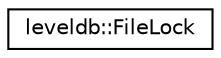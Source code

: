 digraph "Graphical Class Hierarchy"
{
  edge [fontname="Helvetica",fontsize="10",labelfontname="Helvetica",labelfontsize="10"];
  node [fontname="Helvetica",fontsize="10",shape=record];
  rankdir="LR";
  Node1 [label="leveldb::FileLock",height=0.2,width=0.4,color="black", fillcolor="white", style="filled",URL="$classleveldb_1_1_file_lock.html"];
}

